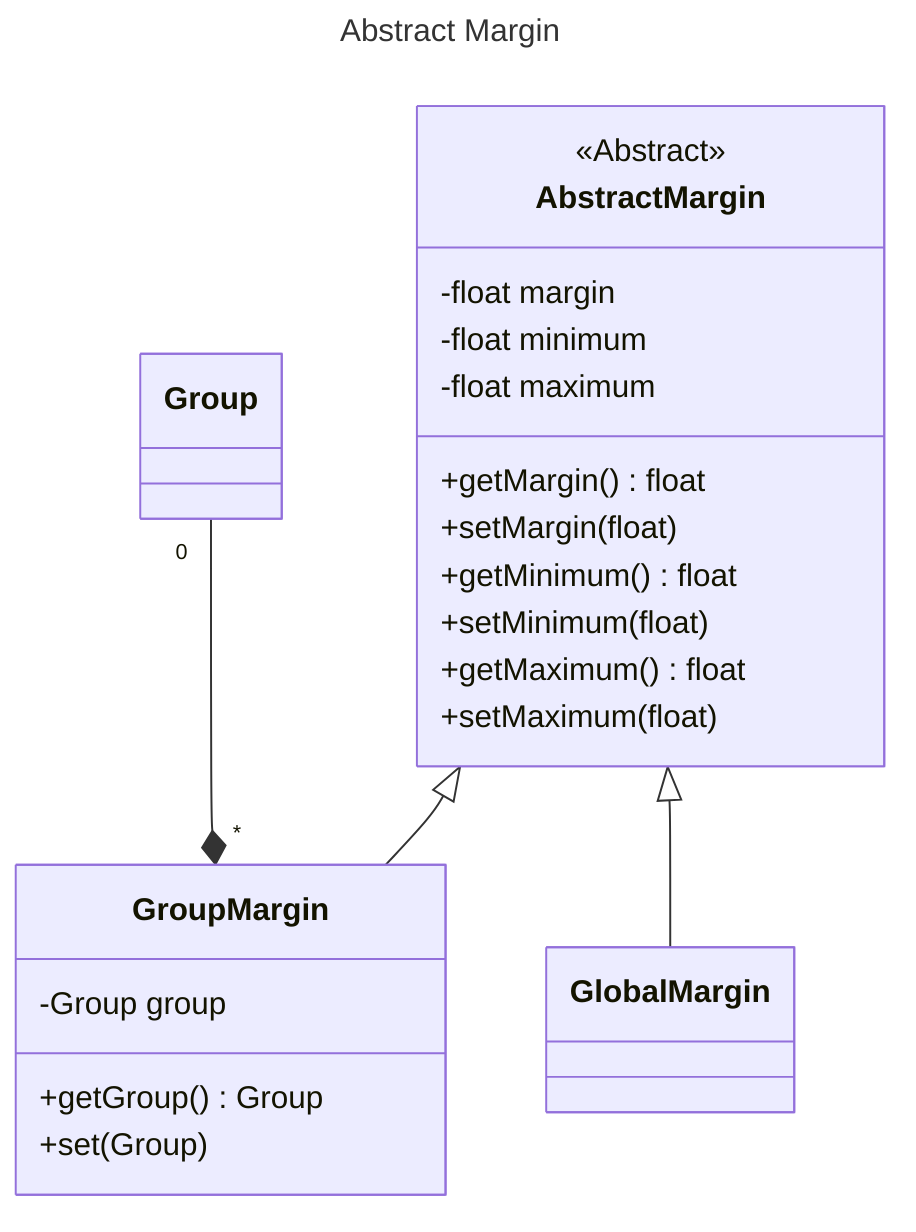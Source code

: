 ---
title: Abstract Margin
---
classDiagram
    direction TB

    class AbstractMargin {
        <<Abstract>>
        -float margin
        -float minimum
        -float maximum
        +getMargin() float
        +setMargin(float)
        +getMinimum() float
        +setMinimum(float)
        +getMaximum() float
        +setMaximum(float)
    }

    class GroupMargin {
        -Group group
        +getGroup() Group
        +set(Group)
    }

    class GlobalMargin {
    }

    class Group {
    }

    AbstractMargin <|-- GroupMargin
    AbstractMargin <|-- GlobalMargin
    Group "0" --* "*" GroupMargin

    click Group call nodeCallback()